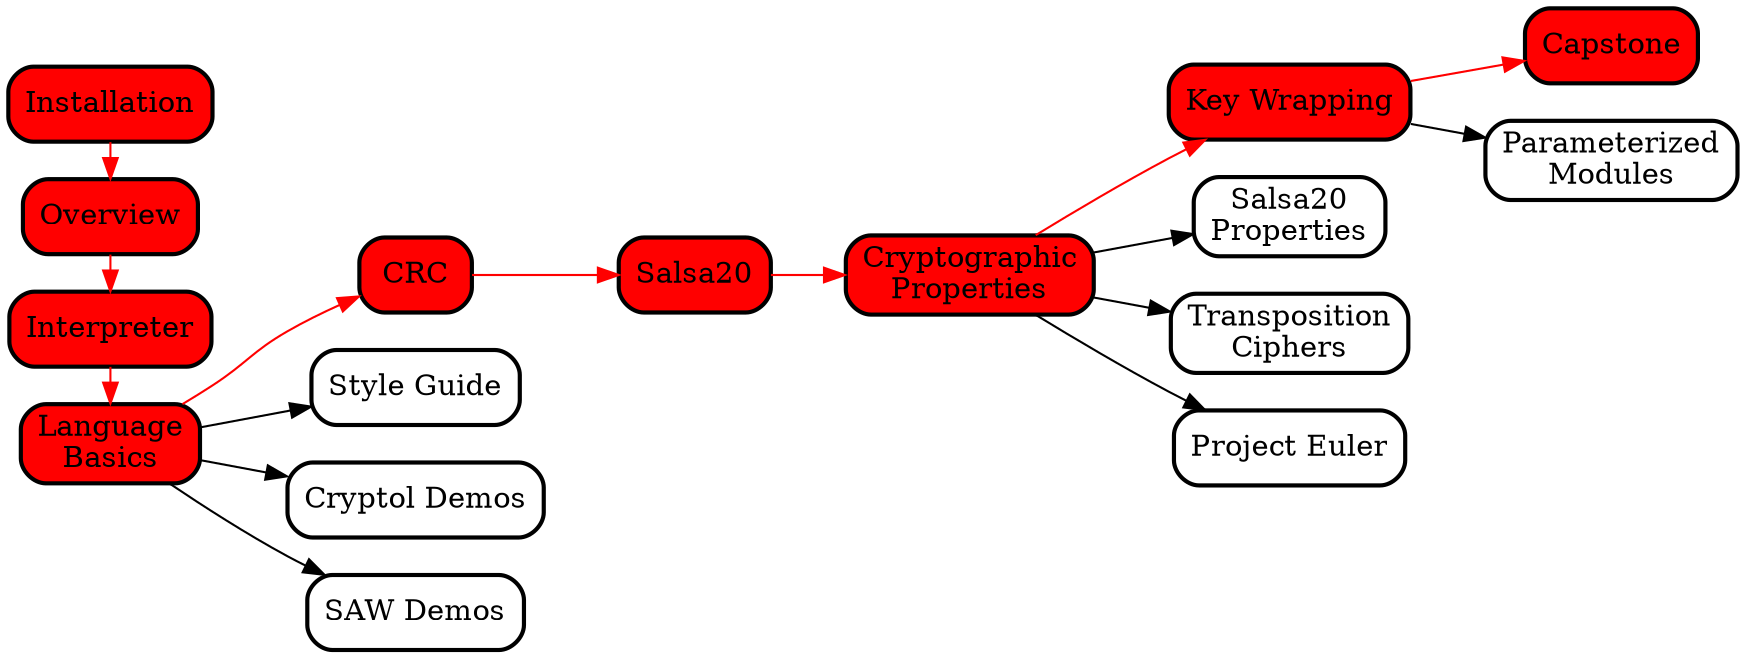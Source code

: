 digraph  {
  //splines = ortho;
  //concentrate = true;

  rankdir="LR";

  node [shape="box", style="rounded,filled", fillcolor="red", penwidth = 2];
  edge [penwidth = 1];

  // URLs by node
  // recommended
  
  Installation               [URL="https://github.com/weaversa/cryptol-course/tree/L4y3rC4k3/INSTALL.md"];
  Overview                   [URL="https://github.com/weaversa/cryptol-course/tree/L4y3rC4k3/labs/Overview/Overview.md"];
  Interpreter                [URL="https://github.com/weaversa/cryptol-course/tree/L4y3rC4k3/labs/Interpreter/Interpreter.md"];
  LanguageBasics             [URL="https://github.com/weaversa/cryptol-course/tree/L4y3rC4k3/labs/Language/Basics.md"];
  CRC                        [URL="https://github.com/weaversa/cryptol-course/tree/L4y3rC4k3/labs/CRC/CRC.md"];
  Salsa20                    [URL="https://github.com/weaversa/cryptol-course/tree/L4y3rC4k3/labs/Salsa20/Salsa20.md"];
  CryptographicProperties    [URL="https://github.com/weaversa/cryptol-course/tree/L4y3rC4k3/labs/CryptoProofs/CryptoProofs.md"];
  KeyWrapping                [URL="https://github.com/weaversa/cryptol-course/tree/L4y3rC4k3/labs/KeyWrapping/KeyWrapping.md"];
  Capstone                   [URL="https://github.com/weaversa/cryptol-course/tree/L4y3rC4k3/labs/LoremIpsum/LoremIpsum.md"];

  // branch nodes
  node [fillcolor="white"];
  
  StyleGuide                 [URL="https://github.com/weaversa/cryptol-course/tree/L4y3rC4k3/cryptol-style.md"];
  CryptolDemos               [URL="https://github.com/weaversa/cryptol-course/tree/L4y3rC4k3/labs/Demos/Cryptol/Demos.md"];
  SAWDemos                   [URL="https://github.com/weaversa/cryptol-course/tree/L4y3rC4k3/labs/Demos/SAW/Demos.md"];
  Salsa20Properties          [URL="https://github.com/weaversa/cryptol-course/tree/L4y3rC4k3/labs/Salsa20/Salsa20Props.md"];
  TranspositionCiphers       [URL="https://github.com/weaversa/cryptol-course/tree/L4y3rC4k3/labs/Transposition/Contents.md"];
  ProjectEuler               [URL="https://github.com/weaversa/cryptol-course/tree/L4y3rC4k3/labs/ProjectEuler/ProjectEuler.md"];
  ParameterizedModules       [URL="https://github.com/weaversa/cryptol-course/tree/L4y3rC4k3/labs/SimonSpeck/SimonSpeck.md"];

  // newline/space labels
  
  LanguageBasics             [label = "Language\nBasics"]
  CryptographicProperties    [label = "Cryptographic\nProperties"]
  KeyWrapping                [label = "Key Wrapping"]
  CryptolDemos               [label = "Cryptol Demos"]
  SAWDemos                   [label = "SAW Demos"]
  TranspositionCiphers       [label = "Transposition\nCiphers"]
  ParameterizedModules       [label = "Parameterized\nModules"]
  Salsa20Properties          [label = "Salsa20\nProperties"]
  StyleGuide                 [label = "Style Guide"]
  ProjectEuler               [label = "Project Euler"]

  // recommended flow
  edge [color=red];
  
  Installation -> Overview;
  Overview -> Interpreter;
  Interpreter -> LanguageBasics;
  LanguageBasics -> CRC;
  CRC -> Salsa20;
  Salsa20 -> CryptographicProperties;
  CryptographicProperties -> KeyWrapping;
  KeyWrapping -> Capstone;

  // branches
  edge [color=black];
  
  LanguageBasics -> StyleGuide;
  LanguageBasics -> CryptolDemos;
  LanguageBasics -> SAWDemos;
  CryptographicProperties -> Salsa20Properties;
  CryptographicProperties -> TranspositionCiphers;
  CryptographicProperties -> ProjectEuler;
  KeyWrapping -> ParameterizedModules;

  // ranks

  {
    // Intro
    rank = same;
    Installation;
    Overview;
    Interpreter;
    LanguageBasics;
  }

  {
    // Language Basics
    rank = same;
    CRC;
    StyleGuide;
    CryptolDemos;
    SAWDemos;
  }

  {
    // Cryptographic Properties
    rank = same;
    KeyWrapping;
    Salsa20Properties;
    TranspositionCiphers;
    ProjectEuler;
  }

  {
    // Key Wrapping
    rank = same;
    Capstone;
    ParameterizedModules;
  }

}